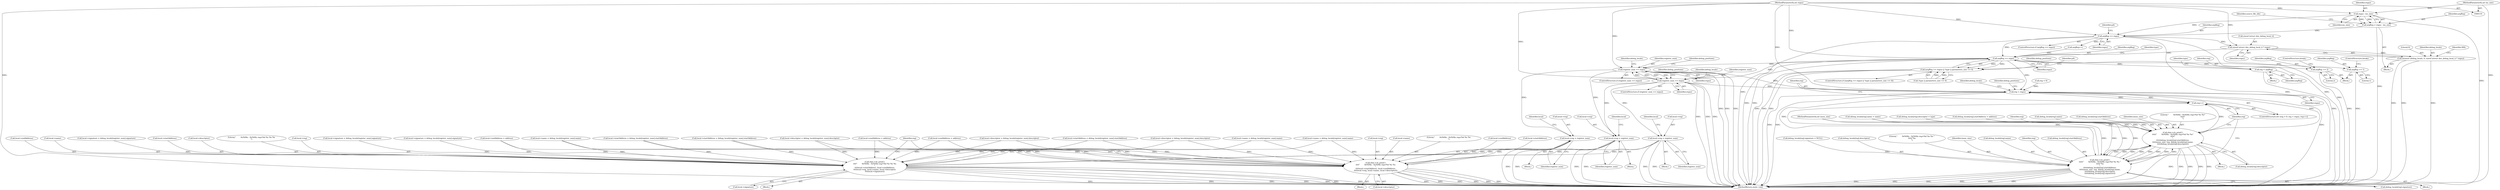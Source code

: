 digraph "0_radare2_ad55822430a03fe075221b543efb434567e9e431@API" {
"1000232" [label="(Call,sizeof (struct dex_debug_local_t) * regsz)"];
"1000176" [label="(Call,argReg >= regsz)"];
"1000154" [label="(Call,argReg = regsz - ins_size)"];
"1000156" [label="(Call,regsz - ins_size)"];
"1000120" [label="(MethodParameterIn,int regsz)"];
"1000117" [label="(MethodParameterIn,int ins_size)"];
"1000229" [label="(Call,memset (debug_locals, 0, sizeof (struct dex_debug_local_t) * regsz))"];
"1000305" [label="(Call,argReg >= regsz)"];
"1000304" [label="(Call,(argReg >= regsz) || !type || parameters_size <= 0)"];
"1000339" [label="(Call,reg = argReg)"];
"1000349" [label="(Call,argReg += 2)"];
"1000354" [label="(Call,argReg += 1)"];
"1000485" [label="(Call,register_num >= regsz)"];
"1000556" [label="(Call,local->reg = register_num)"];
"1001071" [label="(Call,rbin->cb_printf (\n\t\t\t\t\"        0x%04x - 0x%04x reg=%d %s %s %s\n\",\n\t\t\t\tlocal->startAddress, local->endAddress,\n\t\t\t\tlocal->reg, local->name, local->descriptor,\n\t\t\t\tlocal->signature))"];
"1001093" [label="(Call,rbin->cb_printf (\n\t\t\t\t\"        0x%04x - 0x%04x reg=%d %s %s\n\",\n\t\t\t\tlocal->startAddress, local->endAddress,\n\t\t\t\tlocal->reg, local->name, local->descriptor))"];
"1000661" [label="(Call,register_num >= regsz)"];
"1000732" [label="(Call,local->reg = register_num)"];
"1000861" [label="(Call,local->reg = register_num)"];
"1001114" [label="(Call,reg < regsz)"];
"1001117" [label="(Call,reg++)"];
"1001134" [label="(Call,rbin->cb_printf (\n\t\t\t\t\t\"        0x%04x - 0x%04x reg=%d %s %s \"\n\t\t\t\t\t\"%s\n\",\n\t\t\t\t\tdebug_locals[reg].startAddress,\n\t\t\t\t\tinsns_size, reg, debug_locals[reg].name,\n\t\t\t\t\tdebug_locals[reg].descriptor,\n\t\t\t\t\tdebug_locals[reg].signature))"];
"1001160" [label="(Call,rbin->cb_printf (\n\t\t\t\t\t\"        0x%04x - 0x%04x reg=%d %s %s\"\n\t\t\t\t\t\"\n\",\n\t\t\t\t\tdebug_locals[reg].startAddress,\n\t\t\t\t\tinsns_size, reg, debug_locals[reg].name,\n\t\t\t\t\tdebug_locals[reg].descriptor))"];
"1000177" [label="(Identifier,argReg)"];
"1000660" [label="(ControlStructure,if (register_num >= regsz))"];
"1000279" [label="(Call,argReg++)"];
"1001116" [label="(Identifier,regsz)"];
"1001101" [label="(Call,local->reg)"];
"1000118" [label="(MethodParameterIn,int insns_size)"];
"1000663" [label="(Identifier,regsz)"];
"1001070" [label="(Block,)"];
"1001153" [label="(Call,debug_locals[reg].signature)"];
"1000484" [label="(ControlStructure,if (register_num >= regsz))"];
"1001110" [label="(ControlStructure,for (reg = 0; reg < regsz; reg++))"];
"1000357" [label="(ControlStructure,break;)"];
"1001123" [label="(Identifier,debug_locals)"];
"1001180" [label="(Identifier,debug_positions)"];
"1001079" [label="(Call,local->reg)"];
"1000805" [label="(Block,)"];
"1000739" [label="(Identifier,local)"];
"1001082" [label="(Call,local->name)"];
"1000302" [label="(Block,)"];
"1000375" [label="(Call,debug_locals[reg].signature = NULL)"];
"1000233" [label="(Call,sizeof (struct dex_debug_local_t))"];
"1001104" [label="(Call,local->name)"];
"1001112" [label="(Identifier,reg)"];
"1000676" [label="(Block,)"];
"1000736" [label="(Identifier,register_num)"];
"1000175" [label="(ControlStructure,if (argReg >= regsz))"];
"1000497" [label="(Identifier,debug_locals)"];
"1001073" [label="(Call,local->startAddress)"];
"1001088" [label="(Call,local->signature)"];
"1001185" [label="(MethodReturn,static void)"];
"1001148" [label="(Call,debug_locals[reg].descriptor)"];
"1000691" [label="(Call,local->name = debug_locals[register_num].name)"];
"1000308" [label="(Call,!type || parameters_size <= 0)"];
"1000355" [label="(Identifier,argReg)"];
"1000486" [label="(Identifier,register_num)"];
"1000181" [label="(Identifier,p4)"];
"1000316" [label="(Identifier,debug_positions)"];
"1000339" [label="(Call,reg = argReg)"];
"1000662" [label="(Identifier,register_num)"];
"1000700" [label="(Call,local->descriptor = debug_locals[register_num].descriptor)"];
"1000560" [label="(Identifier,register_num)"];
"1000361" [label="(Call,debug_locals[reg].name = name)"];
"1000732" [label="(Call,local->reg = register_num)"];
"1001094" [label="(Literal,\"        0x%04x - 0x%04x reg=%d %s %s\n\")"];
"1000524" [label="(Call,local->descriptor = debug_locals[register_num].descriptor)"];
"1001135" [label="(Literal,\"        0x%04x - 0x%04x reg=%d %s %s \"\n\t\t\t\t\t\"%s\n\")"];
"1000542" [label="(Call,local->signature = debug_locals[register_num].signature)"];
"1001107" [label="(Call,local->descriptor)"];
"1000829" [label="(Call,local->descriptor = debug_locals[register_num].descriptor)"];
"1000230" [label="(Identifier,debug_locals)"];
"1000120" [label="(MethodParameterIn,int regsz)"];
"1000485" [label="(Call,register_num >= regsz)"];
"1000157" [label="(Identifier,regsz)"];
"1000341" [label="(Identifier,argReg)"];
"1000229" [label="(Call,memset (debug_locals, 0, sizeof (struct dex_debug_local_t) * regsz))"];
"1000500" [label="(Block,)"];
"1001111" [label="(Call,reg = 0)"];
"1000117" [label="(MethodParameterIn,int ins_size)"];
"1001098" [label="(Call,local->endAddress)"];
"1000382" [label="(Call,debug_locals[reg].startAddress = address)"];
"1000235" [label="(Identifier,regsz)"];
"1001174" [label="(Call,debug_locals[reg].descriptor)"];
"1000306" [label="(Identifier,argReg)"];
"1000323" [label="(Identifier,p4)"];
"1000352" [label="(ControlStructure,break;)"];
"1000733" [label="(Call,local->reg)"];
"1001085" [label="(Call,local->descriptor)"];
"1001159" [label="(Block,)"];
"1001168" [label="(Identifier,reg)"];
"1001160" [label="(Call,rbin->cb_printf (\n\t\t\t\t\t\"        0x%04x - 0x%04x reg=%d %s %s\"\n\t\t\t\t\t\"\n\",\n\t\t\t\t\tdebug_locals[reg].startAddress,\n\t\t\t\t\tinsns_size, reg, debug_locals[reg].name,\n\t\t\t\t\tdebug_locals[reg].descriptor))"];
"1001169" [label="(Call,debug_locals[reg].name)"];
"1000866" [label="(Call,local->endAddress = address)"];
"1001162" [label="(Call,debug_locals[reg].startAddress)"];
"1000350" [label="(Identifier,argReg)"];
"1000303" [label="(ControlStructure,if ((argReg >= regsz) || !type || parameters_size <= 0))"];
"1000232" [label="(Call,sizeof (struct dex_debug_local_t) * regsz)"];
"1000154" [label="(Call,argReg = regsz - ins_size)"];
"1001072" [label="(Literal,\"        0x%04x - 0x%04x reg=%d %s %s %s\n\")"];
"1000561" [label="(Call,local->endAddress = address)"];
"1000305" [label="(Call,argReg >= regsz)"];
"1000847" [label="(Call,local->signature = debug_locals[register_num].signature)"];
"1000865" [label="(Identifier,register_num)"];
"1000737" [label="(Call,local->endAddress = address)"];
"1000161" [label="(Identifier,source_file_idx)"];
"1000718" [label="(Call,local->signature = debug_locals[register_num].signature)"];
"1001092" [label="(Block,)"];
"1000709" [label="(Call,local->startAddress = debug_locals[register_num].startAddress)"];
"1001141" [label="(Identifier,insns_size)"];
"1000155" [label="(Identifier,argReg)"];
"1001114" [label="(Call,reg < regsz)"];
"1000557" [label="(Call,local->reg)"];
"1000344" [label="(Identifier,type)"];
"1000666" [label="(Identifier,debug_positions)"];
"1000176" [label="(Call,argReg >= regsz)"];
"1001167" [label="(Identifier,insns_size)"];
"1000351" [label="(Literal,2)"];
"1000490" [label="(Identifier,debug_positions)"];
"1000158" [label="(Identifier,ins_size)"];
"1000346" [label="(Block,)"];
"1001071" [label="(Call,rbin->cb_printf (\n\t\t\t\t\"        0x%04x - 0x%04x reg=%d %s %s %s\n\",\n\t\t\t\tlocal->startAddress, local->endAddress,\n\t\t\t\tlocal->reg, local->name, local->descriptor,\n\t\t\t\tlocal->signature))"];
"1000349" [label="(Call,argReg += 2)"];
"1000661" [label="(Call,register_num >= regsz)"];
"1000304" [label="(Call,(argReg >= regsz) || !type || parameters_size <= 0)"];
"1001115" [label="(Identifier,reg)"];
"1000122" [label="(Block,)"];
"1000563" [label="(Identifier,local)"];
"1000156" [label="(Call,regsz - ins_size)"];
"1000239" [label="(Identifier,MA)"];
"1000368" [label="(Call,debug_locals[reg].descriptor = type)"];
"1001117" [label="(Call,reg++)"];
"1000861" [label="(Call,local->reg = register_num)"];
"1001143" [label="(Call,debug_locals[reg].name)"];
"1000354" [label="(Call,argReg += 1)"];
"1000862" [label="(Call,local->reg)"];
"1000868" [label="(Identifier,local)"];
"1000178" [label="(Identifier,regsz)"];
"1000487" [label="(Identifier,regsz)"];
"1000515" [label="(Call,local->name = debug_locals[register_num].name)"];
"1001095" [label="(Call,local->startAddress)"];
"1000356" [label="(Literal,1)"];
"1001161" [label="(Literal,\"        0x%04x - 0x%04x reg=%d %s %s\"\n\t\t\t\t\t\"\n\")"];
"1000231" [label="(Literal,0)"];
"1001118" [label="(Identifier,reg)"];
"1000556" [label="(Call,local->reg = register_num)"];
"1001076" [label="(Call,local->endAddress)"];
"1001142" [label="(Identifier,reg)"];
"1000820" [label="(Call,local->name = debug_locals[register_num].name)"];
"1000340" [label="(Identifier,reg)"];
"1001136" [label="(Call,debug_locals[reg].startAddress)"];
"1000673" [label="(Identifier,debug_locals)"];
"1000838" [label="(Call,local->startAddress = debug_locals[register_num].startAddress)"];
"1000307" [label="(Identifier,regsz)"];
"1001133" [label="(Block,)"];
"1001093" [label="(Call,rbin->cb_printf (\n\t\t\t\t\"        0x%04x - 0x%04x reg=%d %s %s\n\",\n\t\t\t\tlocal->startAddress, local->endAddress,\n\t\t\t\tlocal->reg, local->name, local->descriptor))"];
"1001134" [label="(Call,rbin->cb_printf (\n\t\t\t\t\t\"        0x%04x - 0x%04x reg=%d %s %s \"\n\t\t\t\t\t\"%s\n\",\n\t\t\t\t\tdebug_locals[reg].startAddress,\n\t\t\t\t\tinsns_size, reg, debug_locals[reg].name,\n\t\t\t\t\tdebug_locals[reg].descriptor,\n\t\t\t\t\tdebug_locals[reg].signature))"];
"1000310" [label="(Identifier,type)"];
"1000533" [label="(Call,local->startAddress = debug_locals[register_num].startAddress)"];
"1000232" -> "1000229"  [label="AST: "];
"1000232" -> "1000235"  [label="CFG: "];
"1000233" -> "1000232"  [label="AST: "];
"1000235" -> "1000232"  [label="AST: "];
"1000229" -> "1000232"  [label="CFG: "];
"1000232" -> "1001185"  [label="DDG: "];
"1000232" -> "1000229"  [label="DDG: "];
"1000176" -> "1000232"  [label="DDG: "];
"1000120" -> "1000232"  [label="DDG: "];
"1000232" -> "1000305"  [label="DDG: "];
"1000176" -> "1000175"  [label="AST: "];
"1000176" -> "1000178"  [label="CFG: "];
"1000177" -> "1000176"  [label="AST: "];
"1000178" -> "1000176"  [label="AST: "];
"1000181" -> "1000176"  [label="CFG: "];
"1000176" -> "1001185"  [label="DDG: "];
"1000176" -> "1001185"  [label="DDG: "];
"1000176" -> "1001185"  [label="DDG: "];
"1000154" -> "1000176"  [label="DDG: "];
"1000156" -> "1000176"  [label="DDG: "];
"1000120" -> "1000176"  [label="DDG: "];
"1000176" -> "1000279"  [label="DDG: "];
"1000176" -> "1000305"  [label="DDG: "];
"1000154" -> "1000122"  [label="AST: "];
"1000154" -> "1000156"  [label="CFG: "];
"1000155" -> "1000154"  [label="AST: "];
"1000156" -> "1000154"  [label="AST: "];
"1000161" -> "1000154"  [label="CFG: "];
"1000154" -> "1001185"  [label="DDG: "];
"1000156" -> "1000154"  [label="DDG: "];
"1000156" -> "1000154"  [label="DDG: "];
"1000156" -> "1000158"  [label="CFG: "];
"1000157" -> "1000156"  [label="AST: "];
"1000158" -> "1000156"  [label="AST: "];
"1000156" -> "1001185"  [label="DDG: "];
"1000120" -> "1000156"  [label="DDG: "];
"1000117" -> "1000156"  [label="DDG: "];
"1000120" -> "1000110"  [label="AST: "];
"1000120" -> "1001185"  [label="DDG: "];
"1000120" -> "1000305"  [label="DDG: "];
"1000120" -> "1000485"  [label="DDG: "];
"1000120" -> "1000661"  [label="DDG: "];
"1000120" -> "1001114"  [label="DDG: "];
"1000117" -> "1000110"  [label="AST: "];
"1000117" -> "1001185"  [label="DDG: "];
"1000229" -> "1000122"  [label="AST: "];
"1000230" -> "1000229"  [label="AST: "];
"1000231" -> "1000229"  [label="AST: "];
"1000239" -> "1000229"  [label="CFG: "];
"1000229" -> "1001185"  [label="DDG: "];
"1000229" -> "1001185"  [label="DDG: "];
"1000229" -> "1001185"  [label="DDG: "];
"1000305" -> "1000304"  [label="AST: "];
"1000305" -> "1000307"  [label="CFG: "];
"1000306" -> "1000305"  [label="AST: "];
"1000307" -> "1000305"  [label="AST: "];
"1000310" -> "1000305"  [label="CFG: "];
"1000304" -> "1000305"  [label="CFG: "];
"1000305" -> "1001185"  [label="DDG: "];
"1000305" -> "1001185"  [label="DDG: "];
"1000305" -> "1000304"  [label="DDG: "];
"1000305" -> "1000304"  [label="DDG: "];
"1000279" -> "1000305"  [label="DDG: "];
"1000305" -> "1000339"  [label="DDG: "];
"1000305" -> "1000349"  [label="DDG: "];
"1000305" -> "1000354"  [label="DDG: "];
"1000305" -> "1000485"  [label="DDG: "];
"1000305" -> "1000661"  [label="DDG: "];
"1000305" -> "1001114"  [label="DDG: "];
"1000304" -> "1000303"  [label="AST: "];
"1000304" -> "1000308"  [label="CFG: "];
"1000308" -> "1000304"  [label="AST: "];
"1000316" -> "1000304"  [label="CFG: "];
"1000323" -> "1000304"  [label="CFG: "];
"1000304" -> "1001185"  [label="DDG: "];
"1000304" -> "1001185"  [label="DDG: "];
"1000304" -> "1001185"  [label="DDG: "];
"1000308" -> "1000304"  [label="DDG: "];
"1000308" -> "1000304"  [label="DDG: "];
"1000339" -> "1000302"  [label="AST: "];
"1000339" -> "1000341"  [label="CFG: "];
"1000340" -> "1000339"  [label="AST: "];
"1000341" -> "1000339"  [label="AST: "];
"1000344" -> "1000339"  [label="CFG: "];
"1000339" -> "1001185"  [label="DDG: "];
"1000349" -> "1000346"  [label="AST: "];
"1000349" -> "1000351"  [label="CFG: "];
"1000350" -> "1000349"  [label="AST: "];
"1000351" -> "1000349"  [label="AST: "];
"1000352" -> "1000349"  [label="CFG: "];
"1000349" -> "1001185"  [label="DDG: "];
"1000354" -> "1000346"  [label="AST: "];
"1000354" -> "1000356"  [label="CFG: "];
"1000355" -> "1000354"  [label="AST: "];
"1000356" -> "1000354"  [label="AST: "];
"1000357" -> "1000354"  [label="CFG: "];
"1000354" -> "1001185"  [label="DDG: "];
"1000485" -> "1000484"  [label="AST: "];
"1000485" -> "1000487"  [label="CFG: "];
"1000486" -> "1000485"  [label="AST: "];
"1000487" -> "1000485"  [label="AST: "];
"1000490" -> "1000485"  [label="CFG: "];
"1000497" -> "1000485"  [label="CFG: "];
"1000485" -> "1001185"  [label="DDG: "];
"1000485" -> "1001185"  [label="DDG: "];
"1000485" -> "1001185"  [label="DDG: "];
"1000661" -> "1000485"  [label="DDG: "];
"1000661" -> "1000485"  [label="DDG: "];
"1000485" -> "1000556"  [label="DDG: "];
"1000485" -> "1000661"  [label="DDG: "];
"1000485" -> "1000661"  [label="DDG: "];
"1000485" -> "1000861"  [label="DDG: "];
"1000485" -> "1001114"  [label="DDG: "];
"1000556" -> "1000500"  [label="AST: "];
"1000556" -> "1000560"  [label="CFG: "];
"1000557" -> "1000556"  [label="AST: "];
"1000560" -> "1000556"  [label="AST: "];
"1000563" -> "1000556"  [label="CFG: "];
"1000556" -> "1001185"  [label="DDG: "];
"1000556" -> "1001185"  [label="DDG: "];
"1000556" -> "1001071"  [label="DDG: "];
"1000556" -> "1001093"  [label="DDG: "];
"1001071" -> "1001070"  [label="AST: "];
"1001071" -> "1001088"  [label="CFG: "];
"1001072" -> "1001071"  [label="AST: "];
"1001073" -> "1001071"  [label="AST: "];
"1001076" -> "1001071"  [label="AST: "];
"1001079" -> "1001071"  [label="AST: "];
"1001082" -> "1001071"  [label="AST: "];
"1001085" -> "1001071"  [label="AST: "];
"1001088" -> "1001071"  [label="AST: "];
"1001112" -> "1001071"  [label="CFG: "];
"1001071" -> "1001185"  [label="DDG: "];
"1001071" -> "1001185"  [label="DDG: "];
"1001071" -> "1001185"  [label="DDG: "];
"1001071" -> "1001185"  [label="DDG: "];
"1001071" -> "1001185"  [label="DDG: "];
"1001071" -> "1001185"  [label="DDG: "];
"1001071" -> "1001185"  [label="DDG: "];
"1000709" -> "1001071"  [label="DDG: "];
"1000533" -> "1001071"  [label="DDG: "];
"1000838" -> "1001071"  [label="DDG: "];
"1000866" -> "1001071"  [label="DDG: "];
"1000561" -> "1001071"  [label="DDG: "];
"1000737" -> "1001071"  [label="DDG: "];
"1000861" -> "1001071"  [label="DDG: "];
"1000732" -> "1001071"  [label="DDG: "];
"1000515" -> "1001071"  [label="DDG: "];
"1000691" -> "1001071"  [label="DDG: "];
"1000820" -> "1001071"  [label="DDG: "];
"1000524" -> "1001071"  [label="DDG: "];
"1000829" -> "1001071"  [label="DDG: "];
"1000700" -> "1001071"  [label="DDG: "];
"1000718" -> "1001071"  [label="DDG: "];
"1000542" -> "1001071"  [label="DDG: "];
"1000847" -> "1001071"  [label="DDG: "];
"1001093" -> "1001092"  [label="AST: "];
"1001093" -> "1001107"  [label="CFG: "];
"1001094" -> "1001093"  [label="AST: "];
"1001095" -> "1001093"  [label="AST: "];
"1001098" -> "1001093"  [label="AST: "];
"1001101" -> "1001093"  [label="AST: "];
"1001104" -> "1001093"  [label="AST: "];
"1001107" -> "1001093"  [label="AST: "];
"1001112" -> "1001093"  [label="CFG: "];
"1001093" -> "1001185"  [label="DDG: "];
"1001093" -> "1001185"  [label="DDG: "];
"1001093" -> "1001185"  [label="DDG: "];
"1001093" -> "1001185"  [label="DDG: "];
"1001093" -> "1001185"  [label="DDG: "];
"1001093" -> "1001185"  [label="DDG: "];
"1000709" -> "1001093"  [label="DDG: "];
"1000533" -> "1001093"  [label="DDG: "];
"1000838" -> "1001093"  [label="DDG: "];
"1000866" -> "1001093"  [label="DDG: "];
"1000561" -> "1001093"  [label="DDG: "];
"1000737" -> "1001093"  [label="DDG: "];
"1000861" -> "1001093"  [label="DDG: "];
"1000732" -> "1001093"  [label="DDG: "];
"1000515" -> "1001093"  [label="DDG: "];
"1000691" -> "1001093"  [label="DDG: "];
"1000820" -> "1001093"  [label="DDG: "];
"1000524" -> "1001093"  [label="DDG: "];
"1000829" -> "1001093"  [label="DDG: "];
"1000700" -> "1001093"  [label="DDG: "];
"1000661" -> "1000660"  [label="AST: "];
"1000661" -> "1000663"  [label="CFG: "];
"1000662" -> "1000661"  [label="AST: "];
"1000663" -> "1000661"  [label="AST: "];
"1000666" -> "1000661"  [label="CFG: "];
"1000673" -> "1000661"  [label="CFG: "];
"1000661" -> "1001185"  [label="DDG: "];
"1000661" -> "1001185"  [label="DDG: "];
"1000661" -> "1001185"  [label="DDG: "];
"1000661" -> "1000732"  [label="DDG: "];
"1000661" -> "1000861"  [label="DDG: "];
"1000661" -> "1001114"  [label="DDG: "];
"1000732" -> "1000676"  [label="AST: "];
"1000732" -> "1000736"  [label="CFG: "];
"1000733" -> "1000732"  [label="AST: "];
"1000736" -> "1000732"  [label="AST: "];
"1000739" -> "1000732"  [label="CFG: "];
"1000732" -> "1001185"  [label="DDG: "];
"1000732" -> "1001185"  [label="DDG: "];
"1000861" -> "1000805"  [label="AST: "];
"1000861" -> "1000865"  [label="CFG: "];
"1000862" -> "1000861"  [label="AST: "];
"1000865" -> "1000861"  [label="AST: "];
"1000868" -> "1000861"  [label="CFG: "];
"1000861" -> "1001185"  [label="DDG: "];
"1000861" -> "1001185"  [label="DDG: "];
"1001114" -> "1001110"  [label="AST: "];
"1001114" -> "1001116"  [label="CFG: "];
"1001115" -> "1001114"  [label="AST: "];
"1001116" -> "1001114"  [label="AST: "];
"1001123" -> "1001114"  [label="CFG: "];
"1001180" -> "1001114"  [label="CFG: "];
"1001114" -> "1001185"  [label="DDG: "];
"1001114" -> "1001185"  [label="DDG: "];
"1001114" -> "1001185"  [label="DDG: "];
"1001117" -> "1001114"  [label="DDG: "];
"1001111" -> "1001114"  [label="DDG: "];
"1001114" -> "1001117"  [label="DDG: "];
"1001114" -> "1001134"  [label="DDG: "];
"1001114" -> "1001160"  [label="DDG: "];
"1001117" -> "1001110"  [label="AST: "];
"1001117" -> "1001118"  [label="CFG: "];
"1001118" -> "1001117"  [label="AST: "];
"1001115" -> "1001117"  [label="CFG: "];
"1001160" -> "1001117"  [label="DDG: "];
"1001134" -> "1001117"  [label="DDG: "];
"1001134" -> "1001133"  [label="AST: "];
"1001134" -> "1001153"  [label="CFG: "];
"1001135" -> "1001134"  [label="AST: "];
"1001136" -> "1001134"  [label="AST: "];
"1001141" -> "1001134"  [label="AST: "];
"1001142" -> "1001134"  [label="AST: "];
"1001143" -> "1001134"  [label="AST: "];
"1001148" -> "1001134"  [label="AST: "];
"1001153" -> "1001134"  [label="AST: "];
"1001118" -> "1001134"  [label="CFG: "];
"1001134" -> "1001185"  [label="DDG: "];
"1001134" -> "1001185"  [label="DDG: "];
"1001134" -> "1001185"  [label="DDG: "];
"1001134" -> "1001185"  [label="DDG: "];
"1001134" -> "1001185"  [label="DDG: "];
"1001134" -> "1001185"  [label="DDG: "];
"1000382" -> "1001134"  [label="DDG: "];
"1001160" -> "1001134"  [label="DDG: "];
"1001160" -> "1001134"  [label="DDG: "];
"1001160" -> "1001134"  [label="DDG: "];
"1001160" -> "1001134"  [label="DDG: "];
"1000118" -> "1001134"  [label="DDG: "];
"1000361" -> "1001134"  [label="DDG: "];
"1000368" -> "1001134"  [label="DDG: "];
"1000375" -> "1001134"  [label="DDG: "];
"1001134" -> "1001160"  [label="DDG: "];
"1001134" -> "1001160"  [label="DDG: "];
"1001134" -> "1001160"  [label="DDG: "];
"1001134" -> "1001160"  [label="DDG: "];
"1001160" -> "1001159"  [label="AST: "];
"1001160" -> "1001174"  [label="CFG: "];
"1001161" -> "1001160"  [label="AST: "];
"1001162" -> "1001160"  [label="AST: "];
"1001167" -> "1001160"  [label="AST: "];
"1001168" -> "1001160"  [label="AST: "];
"1001169" -> "1001160"  [label="AST: "];
"1001174" -> "1001160"  [label="AST: "];
"1001118" -> "1001160"  [label="CFG: "];
"1001160" -> "1001185"  [label="DDG: "];
"1001160" -> "1001185"  [label="DDG: "];
"1001160" -> "1001185"  [label="DDG: "];
"1001160" -> "1001185"  [label="DDG: "];
"1001160" -> "1001185"  [label="DDG: "];
"1000382" -> "1001160"  [label="DDG: "];
"1000118" -> "1001160"  [label="DDG: "];
"1000361" -> "1001160"  [label="DDG: "];
"1000368" -> "1001160"  [label="DDG: "];
}
